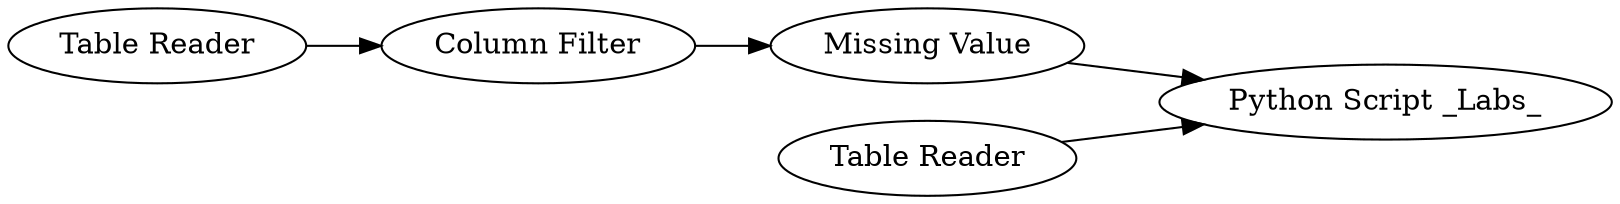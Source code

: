 digraph {
	1 -> 1642
	1623 -> 1668
	1642 -> 1623
	1671 -> 1668
	1623 [label="Missing Value"]
	1 [label="Table Reader"]
	1668 [label="Python Script _Labs_"]
	1642 [label="Column Filter"]
	1671 [label="Table Reader"]
	rankdir=LR
}
